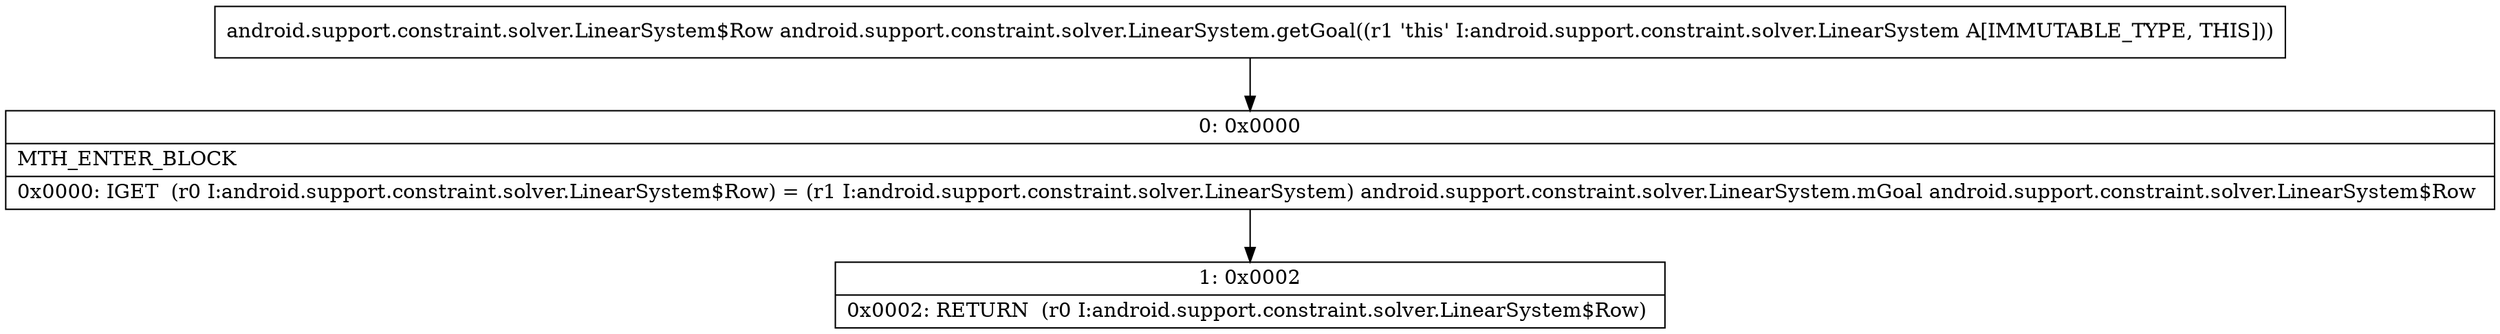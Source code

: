 digraph "CFG forandroid.support.constraint.solver.LinearSystem.getGoal()Landroid\/support\/constraint\/solver\/LinearSystem$Row;" {
Node_0 [shape=record,label="{0\:\ 0x0000|MTH_ENTER_BLOCK\l|0x0000: IGET  (r0 I:android.support.constraint.solver.LinearSystem$Row) = (r1 I:android.support.constraint.solver.LinearSystem) android.support.constraint.solver.LinearSystem.mGoal android.support.constraint.solver.LinearSystem$Row \l}"];
Node_1 [shape=record,label="{1\:\ 0x0002|0x0002: RETURN  (r0 I:android.support.constraint.solver.LinearSystem$Row) \l}"];
MethodNode[shape=record,label="{android.support.constraint.solver.LinearSystem$Row android.support.constraint.solver.LinearSystem.getGoal((r1 'this' I:android.support.constraint.solver.LinearSystem A[IMMUTABLE_TYPE, THIS])) }"];
MethodNode -> Node_0;
Node_0 -> Node_1;
}

